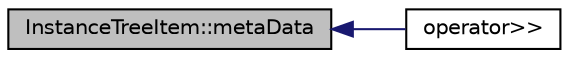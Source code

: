 digraph "InstanceTreeItem::metaData"
{
  edge [fontname="Helvetica",fontsize="10",labelfontname="Helvetica",labelfontsize="10"];
  node [fontname="Helvetica",fontsize="10",shape=record];
  rankdir="LR";
  Node27 [label="InstanceTreeItem::metaData",height=0.2,width=0.4,color="black", fillcolor="grey75", style="filled", fontcolor="black"];
  Node27 -> Node28 [dir="back",color="midnightblue",fontsize="10",style="solid",fontname="Helvetica"];
  Node28 [label="operator\>\>",height=0.2,width=0.4,color="black", fillcolor="white", style="filled",URL="$instanceitem_8cpp.html#aef9c9051db8511b506f5be60e72f5b06"];
}
